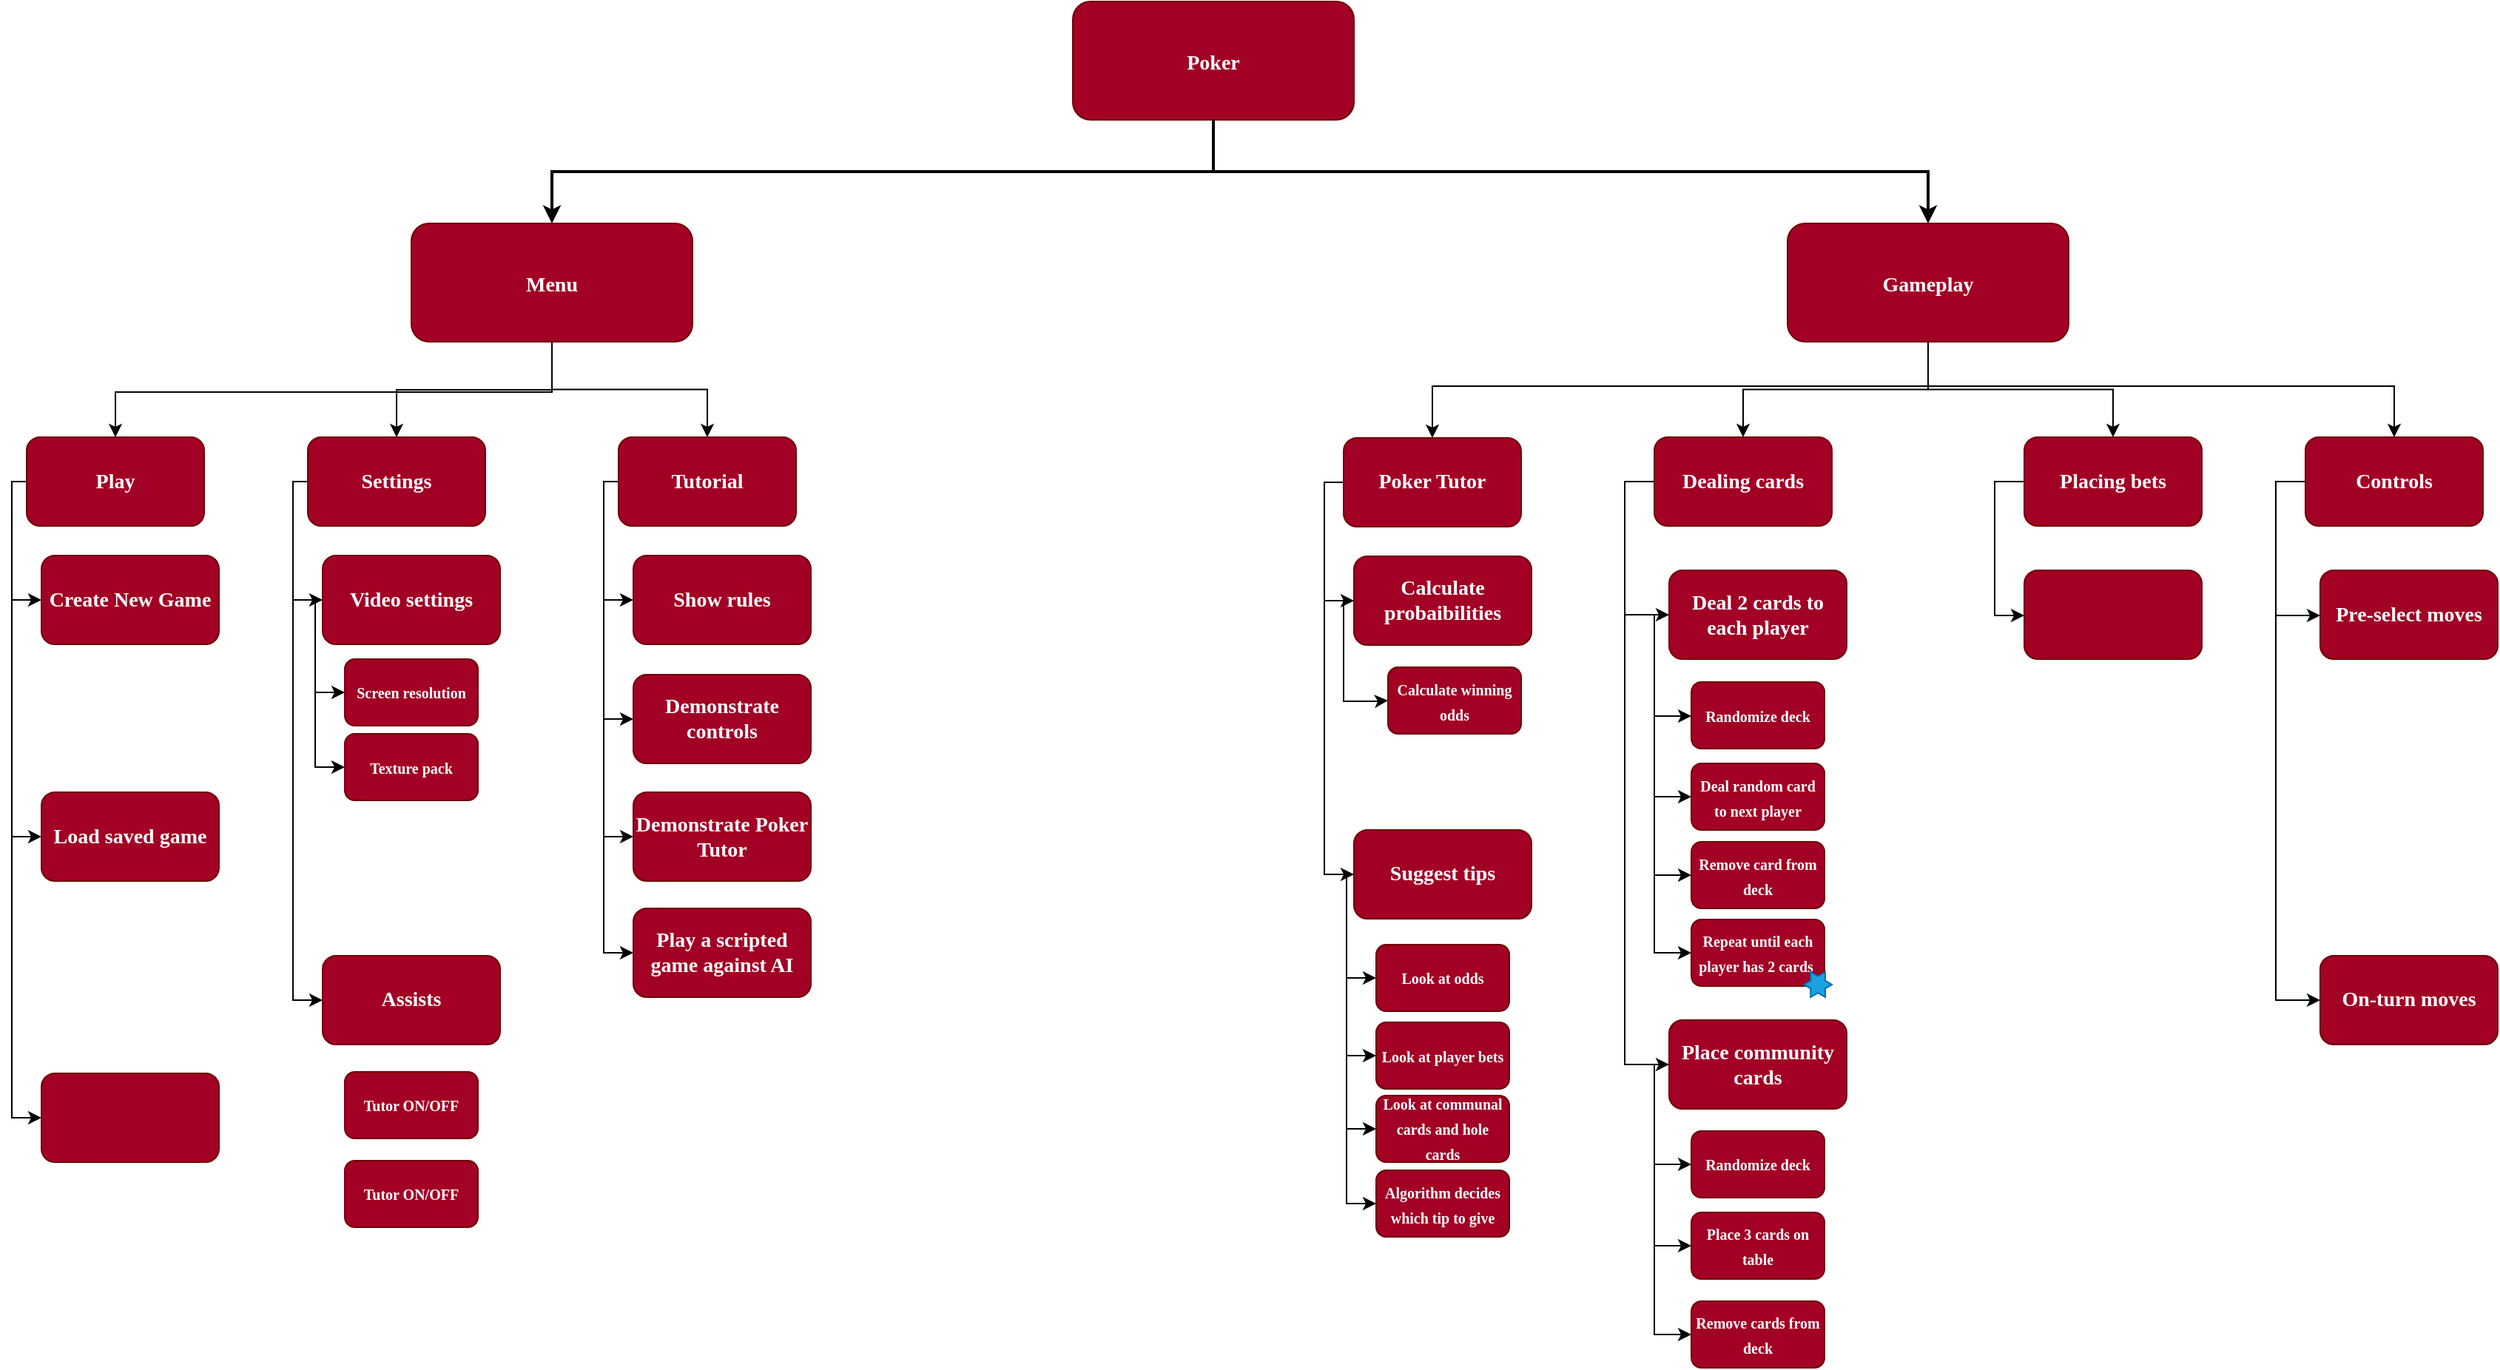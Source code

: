 <mxfile version="15.2.9" type="device"><diagram name="Page-1" id="2c0d36ab-eaac-3732-788b-9136903baeff"><mxGraphModel dx="1422" dy="737" grid="1" gridSize="10" guides="1" tooltips="1" connect="1" arrows="1" fold="1" page="1" pageScale="1.5" pageWidth="1169" pageHeight="827" background="none" math="0" shadow="0"><root><mxCell id="0"/><mxCell id="1" parent="0"/><mxCell id="2" value="Poker" style="rounded=1;fillColor=#a20025;strokeColor=#6F0000;fontColor=#ffffff;fontStyle=1;fontFamily=Tahoma;fontSize=14" parent="1" vertex="1"><mxGeometry x="747" y="20" width="190" height="80" as="geometry"/></mxCell><mxCell id="Rx4orw5l7yUvyc0OEFHk-131" value="" style="edgeStyle=orthogonalEdgeStyle;rounded=0;orthogonalLoop=1;jettySize=auto;html=1;" parent="1" source="4" target="Rx4orw5l7yUvyc0OEFHk-130" edge="1"><mxGeometry relative="1" as="geometry"/></mxCell><mxCell id="Rx4orw5l7yUvyc0OEFHk-135" value="" style="edgeStyle=orthogonalEdgeStyle;rounded=0;orthogonalLoop=1;jettySize=auto;html=1;" parent="1" source="4" target="Rx4orw5l7yUvyc0OEFHk-134" edge="1"><mxGeometry relative="1" as="geometry"/></mxCell><mxCell id="i-bjAkMmNmpcuHr74kwM-69" style="edgeStyle=orthogonalEdgeStyle;rounded=0;orthogonalLoop=1;jettySize=auto;html=1;entryX=0.5;entryY=0;entryDx=0;entryDy=0;" edge="1" parent="1" source="4" target="i-bjAkMmNmpcuHr74kwM-67"><mxGeometry relative="1" as="geometry"><Array as="points"><mxPoint x="1325" y="280"/><mxPoint x="990" y="280"/></Array></mxGeometry></mxCell><mxCell id="i-bjAkMmNmpcuHr74kwM-70" style="edgeStyle=orthogonalEdgeStyle;rounded=0;orthogonalLoop=1;jettySize=auto;html=1;entryX=0.5;entryY=0;entryDx=0;entryDy=0;" edge="1" parent="1" source="4" target="i-bjAkMmNmpcuHr74kwM-63"><mxGeometry relative="1" as="geometry"><Array as="points"><mxPoint x="1325" y="280"/><mxPoint x="1640" y="280"/></Array></mxGeometry></mxCell><mxCell id="4" value="Gameplay" style="rounded=1;fillColor=#a20025;strokeColor=#6F0000;fontColor=#ffffff;fontStyle=1;fontFamily=Tahoma;fontSize=14" parent="1" vertex="1"><mxGeometry x="1230.0" y="170" width="190" height="80" as="geometry"/></mxCell><mxCell id="9" value="" style="edgeStyle=elbowEdgeStyle;elbow=vertical;strokeWidth=2;rounded=0" parent="1" source="2" target="4" edge="1"><mxGeometry x="327" y="50" width="100" height="100" as="geometry"><mxPoint x="327" y="150" as="sourcePoint"/><mxPoint x="427" y="50" as="targetPoint"/></mxGeometry></mxCell><mxCell id="Rx4orw5l7yUvyc0OEFHk-141" value="" style="edgeStyle=orthogonalEdgeStyle;rounded=0;orthogonalLoop=1;jettySize=auto;html=1;entryX=0.5;entryY=0;entryDx=0;entryDy=0;" parent="1" source="13" target="Rx4orw5l7yUvyc0OEFHk-140" edge="1"><mxGeometry relative="1" as="geometry"><Array as="points"><mxPoint x="395" y="282.5"/><mxPoint x="290" y="282.5"/></Array></mxGeometry></mxCell><mxCell id="Rx4orw5l7yUvyc0OEFHk-142" style="edgeStyle=orthogonalEdgeStyle;rounded=0;orthogonalLoop=1;jettySize=auto;html=1;" parent="1" source="13" edge="1"><mxGeometry relative="1" as="geometry"><mxPoint x="100" y="314.5" as="targetPoint"/><Array as="points"><mxPoint x="395" y="284"/><mxPoint x="100" y="284"/></Array></mxGeometry></mxCell><mxCell id="Rx4orw5l7yUvyc0OEFHk-145" value="" style="edgeStyle=orthogonalEdgeStyle;rounded=0;orthogonalLoop=1;jettySize=auto;html=1;" parent="1" source="13" target="Rx4orw5l7yUvyc0OEFHk-144" edge="1"><mxGeometry relative="1" as="geometry"/></mxCell><mxCell id="13" value="Menu" style="rounded=1;fillColor=#a20025;strokeColor=#6F0000;fontColor=#ffffff;fontStyle=1;fontFamily=Tahoma;fontSize=14" parent="1" vertex="1"><mxGeometry x="300" y="170" width="190" height="80" as="geometry"/></mxCell><mxCell id="61" value="" style="edgeStyle=elbowEdgeStyle;elbow=vertical;strokeWidth=2;rounded=0" parent="1" source="2" target="13" edge="1"><mxGeometry x="-33" y="-30" width="100" height="100" as="geometry"><mxPoint x="-33" y="70" as="sourcePoint"/><mxPoint x="67" y="-30" as="targetPoint"/></mxGeometry></mxCell><mxCell id="Rx4orw5l7yUvyc0OEFHk-133" value="" style="edgeStyle=orthogonalEdgeStyle;rounded=0;orthogonalLoop=1;jettySize=auto;html=1;exitX=0;exitY=0.5;exitDx=0;exitDy=0;entryX=0;entryY=0.5;entryDx=0;entryDy=0;" parent="1" source="Rx4orw5l7yUvyc0OEFHk-130" target="Rx4orw5l7yUvyc0OEFHk-132" edge="1"><mxGeometry relative="1" as="geometry"/></mxCell><mxCell id="i-bjAkMmNmpcuHr74kwM-62" style="edgeStyle=orthogonalEdgeStyle;rounded=0;orthogonalLoop=1;jettySize=auto;html=1;exitX=0;exitY=0.5;exitDx=0;exitDy=0;entryX=0;entryY=0.5;entryDx=0;entryDy=0;" edge="1" parent="1" source="Rx4orw5l7yUvyc0OEFHk-130" target="i-bjAkMmNmpcuHr74kwM-61"><mxGeometry relative="1" as="geometry"><mxPoint x="1150" y="635" as="targetPoint"/><Array as="points"><mxPoint x="1120" y="344"/><mxPoint x="1120" y="738"/></Array></mxGeometry></mxCell><mxCell id="Rx4orw5l7yUvyc0OEFHk-130" value="Dealing cards" style="whiteSpace=wrap;html=1;rounded=1;fontFamily=Tahoma;fontSize=14;fontColor=#ffffff;fontStyle=1;strokeColor=#6F0000;fillColor=#a20025;" parent="1" vertex="1"><mxGeometry x="1140.0" y="314.5" width="120" height="60" as="geometry"/></mxCell><mxCell id="i-bjAkMmNmpcuHr74kwM-83" style="edgeStyle=orthogonalEdgeStyle;rounded=0;orthogonalLoop=1;jettySize=auto;html=1;entryX=0;entryY=0.5;entryDx=0;entryDy=0;" edge="1" parent="1" source="Rx4orw5l7yUvyc0OEFHk-132" target="i-bjAkMmNmpcuHr74kwM-79"><mxGeometry relative="1" as="geometry"><mxPoint x="1130" y="510" as="targetPoint"/><Array as="points"><mxPoint x="1140" y="435"/><mxPoint x="1140" y="503"/><mxPoint x="1165" y="503"/></Array></mxGeometry></mxCell><mxCell id="i-bjAkMmNmpcuHr74kwM-84" style="edgeStyle=orthogonalEdgeStyle;rounded=0;orthogonalLoop=1;jettySize=auto;html=1;entryX=0;entryY=0.5;entryDx=0;entryDy=0;" edge="1" parent="1" source="Rx4orw5l7yUvyc0OEFHk-132" target="i-bjAkMmNmpcuHr74kwM-82"><mxGeometry relative="1" as="geometry"><mxPoint x="1130" y="620" as="targetPoint"/><Array as="points"><mxPoint x="1140" y="435"/><mxPoint x="1140" y="611"/></Array></mxGeometry></mxCell><mxCell id="i-bjAkMmNmpcuHr74kwM-85" style="edgeStyle=orthogonalEdgeStyle;rounded=0;orthogonalLoop=1;jettySize=auto;html=1;entryX=0;entryY=0.5;entryDx=0;entryDy=0;" edge="1" parent="1" source="Rx4orw5l7yUvyc0OEFHk-132" target="i-bjAkMmNmpcuHr74kwM-81"><mxGeometry relative="1" as="geometry"><mxPoint x="1140" y="580" as="targetPoint"/><Array as="points"><mxPoint x="1140" y="435"/><mxPoint x="1140" y="558"/></Array></mxGeometry></mxCell><mxCell id="i-bjAkMmNmpcuHr74kwM-116" style="edgeStyle=orthogonalEdgeStyle;rounded=0;orthogonalLoop=1;jettySize=auto;html=1;entryX=0;entryY=0.5;entryDx=0;entryDy=0;" edge="1" parent="1" source="Rx4orw5l7yUvyc0OEFHk-132" target="i-bjAkMmNmpcuHr74kwM-115"><mxGeometry relative="1" as="geometry"><mxPoint x="1140" y="680" as="targetPoint"/><Array as="points"><mxPoint x="1140" y="434"/><mxPoint x="1140" y="663"/></Array></mxGeometry></mxCell><mxCell id="Rx4orw5l7yUvyc0OEFHk-132" value="Deal 2 cards to each player" style="whiteSpace=wrap;html=1;rounded=1;fontFamily=Tahoma;fontSize=14;fontColor=#ffffff;fontStyle=1;strokeColor=#6F0000;fillColor=#a20025;" parent="1" vertex="1"><mxGeometry x="1150.0" y="404.5" width="120" height="60" as="geometry"/></mxCell><mxCell id="Rx4orw5l7yUvyc0OEFHk-137" value="" style="edgeStyle=orthogonalEdgeStyle;rounded=0;orthogonalLoop=1;jettySize=auto;html=1;exitX=0;exitY=0.5;exitDx=0;exitDy=0;" parent="1" source="Rx4orw5l7yUvyc0OEFHk-134" target="Rx4orw5l7yUvyc0OEFHk-136" edge="1"><mxGeometry relative="1" as="geometry"><Array as="points"><mxPoint x="1370" y="344"/><mxPoint x="1370" y="435"/></Array></mxGeometry></mxCell><mxCell id="Rx4orw5l7yUvyc0OEFHk-134" value="Placing bets" style="whiteSpace=wrap;html=1;rounded=1;fontFamily=Tahoma;fontSize=14;fontColor=#ffffff;fontStyle=1;strokeColor=#6F0000;fillColor=#a20025;" parent="1" vertex="1"><mxGeometry x="1390.0" y="314.5" width="120" height="60" as="geometry"/></mxCell><mxCell id="Rx4orw5l7yUvyc0OEFHk-136" value="" style="whiteSpace=wrap;html=1;rounded=1;fontFamily=Tahoma;fontSize=14;fontColor=#ffffff;fontStyle=1;strokeColor=#6F0000;fillColor=#a20025;" parent="1" vertex="1"><mxGeometry x="1390.0" y="404.5" width="120" height="60" as="geometry"/></mxCell><mxCell id="vIeQeAYrQMvEayc7As_n-66" value="" style="edgeStyle=orthogonalEdgeStyle;rounded=0;orthogonalLoop=1;jettySize=auto;html=1;" parent="1" source="Rx4orw5l7yUvyc0OEFHk-140" target="vIeQeAYrQMvEayc7As_n-65" edge="1"><mxGeometry relative="1" as="geometry"><Array as="points"><mxPoint x="220" y="344.5"/><mxPoint x="220" y="424.5"/></Array></mxGeometry></mxCell><mxCell id="vIeQeAYrQMvEayc7As_n-68" style="edgeStyle=orthogonalEdgeStyle;rounded=0;orthogonalLoop=1;jettySize=auto;html=1;entryX=0;entryY=0.5;entryDx=0;entryDy=0;" parent="1" source="Rx4orw5l7yUvyc0OEFHk-140" target="vIeQeAYrQMvEayc7As_n-69" edge="1"><mxGeometry relative="1" as="geometry"><mxPoint x="210" y="594.5" as="targetPoint"/><Array as="points"><mxPoint x="220" y="345"/><mxPoint x="220" y="695"/></Array></mxGeometry></mxCell><mxCell id="Rx4orw5l7yUvyc0OEFHk-140" value="Settings" style="whiteSpace=wrap;html=1;rounded=1;fontFamily=Tahoma;fontSize=14;fontColor=#ffffff;fontStyle=1;strokeColor=#6F0000;fillColor=#a20025;" parent="1" vertex="1"><mxGeometry x="230" y="314.5" width="120" height="60" as="geometry"/></mxCell><mxCell id="Rx4orw5l7yUvyc0OEFHk-152" value="" style="edgeStyle=orthogonalEdgeStyle;rounded=0;orthogonalLoop=1;jettySize=auto;html=1;entryX=0;entryY=0.5;entryDx=0;entryDy=0;exitX=0;exitY=0.5;exitDx=0;exitDy=0;" parent="1" source="Rx4orw5l7yUvyc0OEFHk-143" target="Rx4orw5l7yUvyc0OEFHk-151" edge="1"><mxGeometry relative="1" as="geometry"><Array as="points"><mxPoint x="30" y="344.5"/><mxPoint x="30" y="424.5"/><mxPoint x="50" y="424.5"/></Array></mxGeometry></mxCell><mxCell id="vIeQeAYrQMvEayc7As_n-62" value="" style="edgeStyle=orthogonalEdgeStyle;rounded=0;orthogonalLoop=1;jettySize=auto;html=1;" parent="1" source="Rx4orw5l7yUvyc0OEFHk-143" target="vIeQeAYrQMvEayc7As_n-61" edge="1"><mxGeometry relative="1" as="geometry"><Array as="points"><mxPoint x="30" y="344.5"/><mxPoint x="30" y="584.5"/></Array></mxGeometry></mxCell><mxCell id="vIeQeAYrQMvEayc7As_n-64" value="" style="edgeStyle=orthogonalEdgeStyle;rounded=0;orthogonalLoop=1;jettySize=auto;html=1;" parent="1" source="Rx4orw5l7yUvyc0OEFHk-143" target="vIeQeAYrQMvEayc7As_n-63" edge="1"><mxGeometry relative="1" as="geometry"><Array as="points"><mxPoint x="30" y="344.5"/><mxPoint x="30" y="774.5"/></Array></mxGeometry></mxCell><mxCell id="Rx4orw5l7yUvyc0OEFHk-143" value="Play" style="whiteSpace=wrap;html=1;rounded=1;fontFamily=Tahoma;fontSize=14;fontColor=#ffffff;fontStyle=1;strokeColor=#6F0000;fillColor=#a20025;" parent="1" vertex="1"><mxGeometry x="40" y="314.5" width="120" height="60" as="geometry"/></mxCell><mxCell id="vIeQeAYrQMvEayc7As_n-74" style="edgeStyle=orthogonalEdgeStyle;rounded=0;orthogonalLoop=1;jettySize=auto;html=1;entryX=0;entryY=0.5;entryDx=0;entryDy=0;" parent="1" source="Rx4orw5l7yUvyc0OEFHk-144" target="vIeQeAYrQMvEayc7As_n-73" edge="1"><mxGeometry relative="1" as="geometry"><mxPoint x="420" y="434.5" as="targetPoint"/><Array as="points"><mxPoint x="430" y="344.5"/><mxPoint x="430" y="424.5"/></Array></mxGeometry></mxCell><mxCell id="i-bjAkMmNmpcuHr74kwM-89" style="edgeStyle=orthogonalEdgeStyle;rounded=0;orthogonalLoop=1;jettySize=auto;html=1;entryX=0;entryY=0.5;entryDx=0;entryDy=0;" edge="1" parent="1" source="Rx4orw5l7yUvyc0OEFHk-144" target="i-bjAkMmNmpcuHr74kwM-86"><mxGeometry relative="1" as="geometry"><mxPoint x="420" y="520" as="targetPoint"/><Array as="points"><mxPoint x="430" y="345"/><mxPoint x="430" y="505"/></Array></mxGeometry></mxCell><mxCell id="i-bjAkMmNmpcuHr74kwM-90" style="edgeStyle=orthogonalEdgeStyle;rounded=0;orthogonalLoop=1;jettySize=auto;html=1;entryX=0;entryY=0.5;entryDx=0;entryDy=0;" edge="1" parent="1" source="Rx4orw5l7yUvyc0OEFHk-144" target="i-bjAkMmNmpcuHr74kwM-87"><mxGeometry relative="1" as="geometry"><mxPoint x="420" y="600" as="targetPoint"/><Array as="points"><mxPoint x="430" y="345"/><mxPoint x="430" y="585"/></Array></mxGeometry></mxCell><mxCell id="i-bjAkMmNmpcuHr74kwM-99" style="edgeStyle=orthogonalEdgeStyle;rounded=0;orthogonalLoop=1;jettySize=auto;html=1;entryX=0;entryY=0.5;entryDx=0;entryDy=0;" edge="1" parent="1" source="Rx4orw5l7yUvyc0OEFHk-144" target="i-bjAkMmNmpcuHr74kwM-98"><mxGeometry relative="1" as="geometry"><mxPoint x="420" y="670" as="targetPoint"/><Array as="points"><mxPoint x="430" y="345"/><mxPoint x="430" y="663"/></Array></mxGeometry></mxCell><mxCell id="Rx4orw5l7yUvyc0OEFHk-144" value="Tutorial" style="whiteSpace=wrap;html=1;rounded=1;fontFamily=Tahoma;fontSize=14;fontColor=#ffffff;fontStyle=1;strokeColor=#6F0000;fillColor=#a20025;" parent="1" vertex="1"><mxGeometry x="440" y="314.5" width="120" height="60" as="geometry"/></mxCell><mxCell id="Rx4orw5l7yUvyc0OEFHk-151" value="Create New Game" style="whiteSpace=wrap;html=1;rounded=1;fontFamily=Tahoma;fontSize=14;fontColor=#ffffff;fontStyle=1;strokeColor=#6F0000;fillColor=#a20025;" parent="1" vertex="1"><mxGeometry x="50" y="394.5" width="120" height="60" as="geometry"/></mxCell><mxCell id="vIeQeAYrQMvEayc7As_n-61" value="Load saved game" style="whiteSpace=wrap;html=1;rounded=1;fontFamily=Tahoma;fontSize=14;fontColor=#ffffff;fontStyle=1;strokeColor=#6F0000;fillColor=#a20025;" parent="1" vertex="1"><mxGeometry x="50" y="554.5" width="120" height="60" as="geometry"/></mxCell><mxCell id="vIeQeAYrQMvEayc7As_n-63" value="" style="whiteSpace=wrap;html=1;rounded=1;fontFamily=Tahoma;fontSize=14;fontColor=#ffffff;fontStyle=1;strokeColor=#6F0000;fillColor=#a20025;" parent="1" vertex="1"><mxGeometry x="50" y="744.5" width="120" height="60" as="geometry"/></mxCell><mxCell id="i-bjAkMmNmpcuHr74kwM-113" style="edgeStyle=orthogonalEdgeStyle;rounded=0;orthogonalLoop=1;jettySize=auto;html=1;entryX=0;entryY=0.5;entryDx=0;entryDy=0;" edge="1" parent="1" source="vIeQeAYrQMvEayc7As_n-65" target="i-bjAkMmNmpcuHr74kwM-111"><mxGeometry relative="1" as="geometry"><mxPoint x="220" y="500" as="targetPoint"/><Array as="points"><mxPoint x="235" y="425"/><mxPoint x="235" y="487"/></Array></mxGeometry></mxCell><mxCell id="i-bjAkMmNmpcuHr74kwM-114" style="edgeStyle=orthogonalEdgeStyle;rounded=0;orthogonalLoop=1;jettySize=auto;html=1;entryX=0;entryY=0.5;entryDx=0;entryDy=0;" edge="1" parent="1" source="vIeQeAYrQMvEayc7As_n-65" target="i-bjAkMmNmpcuHr74kwM-112"><mxGeometry relative="1" as="geometry"><mxPoint x="240" y="540" as="targetPoint"/><Array as="points"><mxPoint x="235" y="425"/><mxPoint x="235" y="538"/></Array></mxGeometry></mxCell><mxCell id="vIeQeAYrQMvEayc7As_n-65" value="Video settings" style="whiteSpace=wrap;html=1;rounded=1;fontFamily=Tahoma;fontSize=14;fontColor=#ffffff;fontStyle=1;strokeColor=#6F0000;fillColor=#a20025;" parent="1" vertex="1"><mxGeometry x="240" y="394.5" width="120" height="60" as="geometry"/></mxCell><mxCell id="vIeQeAYrQMvEayc7As_n-69" value="Assists" style="whiteSpace=wrap;html=1;rounded=1;fontFamily=Tahoma;fontSize=14;fontColor=#ffffff;fontStyle=1;strokeColor=#6F0000;fillColor=#a20025;" parent="1" vertex="1"><mxGeometry x="240" y="665" width="120" height="60" as="geometry"/></mxCell><mxCell id="vIeQeAYrQMvEayc7As_n-73" value="Show rules" style="whiteSpace=wrap;html=1;rounded=1;fontFamily=Tahoma;fontSize=14;fontColor=#ffffff;fontStyle=1;strokeColor=#6F0000;fillColor=#a20025;" parent="1" vertex="1"><mxGeometry x="450" y="394.5" width="120" height="60" as="geometry"/></mxCell><mxCell id="i-bjAkMmNmpcuHr74kwM-94" style="edgeStyle=orthogonalEdgeStyle;rounded=0;orthogonalLoop=1;jettySize=auto;html=1;entryX=0;entryY=0.5;entryDx=0;entryDy=0;" edge="1" parent="1" source="i-bjAkMmNmpcuHr74kwM-61" target="i-bjAkMmNmpcuHr74kwM-91"><mxGeometry relative="1" as="geometry"><mxPoint x="1130" y="818.5" as="targetPoint"/><Array as="points"><mxPoint x="1140" y="738.5"/><mxPoint x="1140" y="806.5"/></Array></mxGeometry></mxCell><mxCell id="i-bjAkMmNmpcuHr74kwM-95" style="edgeStyle=orthogonalEdgeStyle;rounded=0;orthogonalLoop=1;jettySize=auto;html=1;entryX=0;entryY=0.5;entryDx=0;entryDy=0;" edge="1" parent="1" source="i-bjAkMmNmpcuHr74kwM-61" target="i-bjAkMmNmpcuHr74kwM-92"><mxGeometry relative="1" as="geometry"><mxPoint x="1130" y="868.5" as="targetPoint"/><Array as="points"><mxPoint x="1140" y="738.5"/><mxPoint x="1140" y="860.5"/></Array></mxGeometry></mxCell><mxCell id="i-bjAkMmNmpcuHr74kwM-97" style="edgeStyle=orthogonalEdgeStyle;rounded=0;orthogonalLoop=1;jettySize=auto;html=1;entryX=0;entryY=0.5;entryDx=0;entryDy=0;" edge="1" parent="1" source="i-bjAkMmNmpcuHr74kwM-61" target="i-bjAkMmNmpcuHr74kwM-93"><mxGeometry relative="1" as="geometry"><mxPoint x="1120" y="918.5" as="targetPoint"/><Array as="points"><mxPoint x="1140" y="738.5"/><mxPoint x="1140" y="920.5"/></Array></mxGeometry></mxCell><mxCell id="i-bjAkMmNmpcuHr74kwM-61" value="Place community cards" style="whiteSpace=wrap;html=1;rounded=1;fontFamily=Tahoma;fontSize=14;fontColor=#ffffff;fontStyle=1;strokeColor=#6F0000;fillColor=#a20025;" vertex="1" parent="1"><mxGeometry x="1150.0" y="708.5" width="120" height="60" as="geometry"/></mxCell><mxCell id="i-bjAkMmNmpcuHr74kwM-64" style="edgeStyle=orthogonalEdgeStyle;rounded=0;orthogonalLoop=1;jettySize=auto;html=1;entryX=0;entryY=0.5;entryDx=0;entryDy=0;" edge="1" parent="1" source="i-bjAkMmNmpcuHr74kwM-63" target="i-bjAkMmNmpcuHr74kwM-65"><mxGeometry relative="1" as="geometry"><mxPoint x="1560.0" y="494.5" as="targetPoint"/><Array as="points"><mxPoint x="1560" y="344"/><mxPoint x="1560" y="435"/><mxPoint x="1590" y="435"/></Array></mxGeometry></mxCell><mxCell id="i-bjAkMmNmpcuHr74kwM-68" style="edgeStyle=orthogonalEdgeStyle;rounded=0;orthogonalLoop=1;jettySize=auto;html=1;entryX=0;entryY=0.5;entryDx=0;entryDy=0;" edge="1" parent="1" source="i-bjAkMmNmpcuHr74kwM-63" target="i-bjAkMmNmpcuHr74kwM-66"><mxGeometry relative="1" as="geometry"><mxPoint x="1560" y="700" as="targetPoint"/><Array as="points"><mxPoint x="1560" y="344"/><mxPoint x="1560" y="695"/></Array></mxGeometry></mxCell><mxCell id="i-bjAkMmNmpcuHr74kwM-63" value="Controls" style="whiteSpace=wrap;html=1;rounded=1;fontFamily=Tahoma;fontSize=14;fontColor=#ffffff;fontStyle=1;strokeColor=#6F0000;fillColor=#a20025;" vertex="1" parent="1"><mxGeometry x="1580.0" y="314.5" width="120" height="60" as="geometry"/></mxCell><mxCell id="i-bjAkMmNmpcuHr74kwM-65" value="Pre-select moves" style="whiteSpace=wrap;html=1;rounded=1;fontFamily=Tahoma;fontSize=14;fontColor=#ffffff;fontStyle=1;strokeColor=#6F0000;fillColor=#a20025;" vertex="1" parent="1"><mxGeometry x="1590.0" y="404.5" width="120" height="60" as="geometry"/></mxCell><mxCell id="i-bjAkMmNmpcuHr74kwM-66" value="On-turn moves" style="whiteSpace=wrap;html=1;rounded=1;fontFamily=Tahoma;fontSize=14;fontColor=#ffffff;fontStyle=1;strokeColor=#6F0000;fillColor=#a20025;" vertex="1" parent="1"><mxGeometry x="1590.0" y="665" width="120" height="60" as="geometry"/></mxCell><mxCell id="i-bjAkMmNmpcuHr74kwM-71" style="edgeStyle=orthogonalEdgeStyle;rounded=0;orthogonalLoop=1;jettySize=auto;html=1;entryX=0;entryY=0.5;entryDx=0;entryDy=0;" edge="1" parent="1" source="i-bjAkMmNmpcuHr74kwM-67" target="i-bjAkMmNmpcuHr74kwM-72"><mxGeometry relative="1" as="geometry"><mxPoint x="910" y="420" as="targetPoint"/><Array as="points"><mxPoint x="917" y="345"/><mxPoint x="917" y="425"/></Array></mxGeometry></mxCell><mxCell id="i-bjAkMmNmpcuHr74kwM-76" style="edgeStyle=orthogonalEdgeStyle;rounded=0;orthogonalLoop=1;jettySize=auto;html=1;entryX=0;entryY=0.5;entryDx=0;entryDy=0;" edge="1" parent="1" source="i-bjAkMmNmpcuHr74kwM-67" target="i-bjAkMmNmpcuHr74kwM-73"><mxGeometry relative="1" as="geometry"><mxPoint x="910" y="620" as="targetPoint"/><Array as="points"><mxPoint x="917" y="345"/><mxPoint x="917" y="610"/></Array></mxGeometry></mxCell><mxCell id="i-bjAkMmNmpcuHr74kwM-67" value="Poker Tutor" style="whiteSpace=wrap;html=1;rounded=1;fontFamily=Tahoma;fontSize=14;fontColor=#ffffff;fontStyle=1;strokeColor=#6F0000;fillColor=#a20025;" vertex="1" parent="1"><mxGeometry x="930.0" y="315" width="120" height="60" as="geometry"/></mxCell><mxCell id="i-bjAkMmNmpcuHr74kwM-75" style="edgeStyle=orthogonalEdgeStyle;rounded=0;orthogonalLoop=1;jettySize=auto;html=1;entryX=0;entryY=0.5;entryDx=0;entryDy=0;" edge="1" parent="1" source="i-bjAkMmNmpcuHr74kwM-72" target="i-bjAkMmNmpcuHr74kwM-74"><mxGeometry relative="1" as="geometry"><mxPoint x="910" y="510" as="targetPoint"/><Array as="points"><mxPoint x="930" y="425"/><mxPoint x="930" y="493"/><mxPoint x="952" y="493"/></Array></mxGeometry></mxCell><mxCell id="i-bjAkMmNmpcuHr74kwM-72" value="Calculate probaibilities" style="whiteSpace=wrap;html=1;rounded=1;fontFamily=Tahoma;fontSize=14;fontColor=#ffffff;fontStyle=1;strokeColor=#6F0000;fillColor=#a20025;" vertex="1" parent="1"><mxGeometry x="937.0" y="395" width="120" height="60" as="geometry"/></mxCell><mxCell id="i-bjAkMmNmpcuHr74kwM-104" style="edgeStyle=orthogonalEdgeStyle;rounded=0;orthogonalLoop=1;jettySize=auto;html=1;entryX=0;entryY=0.5;entryDx=0;entryDy=0;" edge="1" parent="1" source="i-bjAkMmNmpcuHr74kwM-73" target="i-bjAkMmNmpcuHr74kwM-100"><mxGeometry relative="1" as="geometry"><Array as="points"><mxPoint x="932" y="610"/><mxPoint x="932" y="680"/></Array></mxGeometry></mxCell><mxCell id="i-bjAkMmNmpcuHr74kwM-105" style="edgeStyle=orthogonalEdgeStyle;rounded=0;orthogonalLoop=1;jettySize=auto;html=1;entryX=0;entryY=0.5;entryDx=0;entryDy=0;" edge="1" parent="1" source="i-bjAkMmNmpcuHr74kwM-73" target="i-bjAkMmNmpcuHr74kwM-101"><mxGeometry relative="1" as="geometry"><mxPoint x="910" y="740" as="targetPoint"/><Array as="points"><mxPoint x="932" y="610"/><mxPoint x="932" y="733"/></Array></mxGeometry></mxCell><mxCell id="i-bjAkMmNmpcuHr74kwM-106" style="edgeStyle=orthogonalEdgeStyle;rounded=0;orthogonalLoop=1;jettySize=auto;html=1;entryX=0;entryY=0.5;entryDx=0;entryDy=0;" edge="1" parent="1" source="i-bjAkMmNmpcuHr74kwM-73" target="i-bjAkMmNmpcuHr74kwM-102"><mxGeometry relative="1" as="geometry"><mxPoint x="910" y="800" as="targetPoint"/><Array as="points"><mxPoint x="932" y="610"/><mxPoint x="932" y="833"/></Array></mxGeometry></mxCell><mxCell id="i-bjAkMmNmpcuHr74kwM-107" style="edgeStyle=orthogonalEdgeStyle;rounded=0;orthogonalLoop=1;jettySize=auto;html=1;entryX=0;entryY=0.5;entryDx=0;entryDy=0;exitX=0;exitY=0.5;exitDx=0;exitDy=0;" edge="1" parent="1" source="i-bjAkMmNmpcuHr74kwM-73" target="i-bjAkMmNmpcuHr74kwM-103"><mxGeometry relative="1" as="geometry"><mxPoint x="900" y="790" as="targetPoint"/><Array as="points"><mxPoint x="932" y="610"/><mxPoint x="932" y="782"/></Array></mxGeometry></mxCell><mxCell id="i-bjAkMmNmpcuHr74kwM-73" value="Suggest tips" style="whiteSpace=wrap;html=1;rounded=1;fontFamily=Tahoma;fontSize=14;fontColor=#ffffff;fontStyle=1;strokeColor=#6F0000;fillColor=#a20025;" vertex="1" parent="1"><mxGeometry x="937.0" y="580" width="120" height="60" as="geometry"/></mxCell><mxCell id="i-bjAkMmNmpcuHr74kwM-74" value="&lt;span style=&quot;font-size: 10px&quot;&gt;Calculate winning odds&lt;/span&gt;" style="whiteSpace=wrap;html=1;rounded=1;fontFamily=Tahoma;fontSize=14;fontColor=#ffffff;fontStyle=1;strokeColor=#6F0000;fillColor=#a20025;" vertex="1" parent="1"><mxGeometry x="960" y="470" width="90" height="45" as="geometry"/></mxCell><mxCell id="i-bjAkMmNmpcuHr74kwM-79" value="&lt;font size=&quot;1&quot;&gt;Randomize deck&lt;/font&gt;" style="whiteSpace=wrap;html=1;rounded=1;fontFamily=Tahoma;fontSize=14;fontColor=#ffffff;fontStyle=1;strokeColor=#6F0000;fillColor=#a20025;" vertex="1" parent="1"><mxGeometry x="1165" y="480" width="90" height="45" as="geometry"/></mxCell><mxCell id="i-bjAkMmNmpcuHr74kwM-81" value="&lt;font size=&quot;1&quot;&gt;Deal random card to next player&lt;/font&gt;" style="whiteSpace=wrap;html=1;rounded=1;fontFamily=Tahoma;fontSize=14;fontColor=#ffffff;fontStyle=1;strokeColor=#6F0000;fillColor=#a20025;" vertex="1" parent="1"><mxGeometry x="1165" y="535" width="90" height="45" as="geometry"/></mxCell><mxCell id="i-bjAkMmNmpcuHr74kwM-82" value="&lt;font style=&quot;font-size: 10px&quot;&gt;Remove card from deck&lt;/font&gt;" style="whiteSpace=wrap;html=1;rounded=1;fontFamily=Tahoma;fontSize=14;fontColor=#ffffff;fontStyle=1;strokeColor=#6F0000;fillColor=#a20025;" vertex="1" parent="1"><mxGeometry x="1165" y="588" width="90" height="45" as="geometry"/></mxCell><mxCell id="i-bjAkMmNmpcuHr74kwM-86" value="Demonstrate controls" style="whiteSpace=wrap;html=1;rounded=1;fontFamily=Tahoma;fontSize=14;fontColor=#ffffff;fontStyle=1;strokeColor=#6F0000;fillColor=#a20025;" vertex="1" parent="1"><mxGeometry x="450" y="475" width="120" height="60" as="geometry"/></mxCell><mxCell id="i-bjAkMmNmpcuHr74kwM-87" value="Demonstrate Poker Tutor" style="whiteSpace=wrap;html=1;rounded=1;fontFamily=Tahoma;fontSize=14;fontColor=#ffffff;fontStyle=1;strokeColor=#6F0000;fillColor=#a20025;" vertex="1" parent="1"><mxGeometry x="450" y="554.5" width="120" height="60" as="geometry"/></mxCell><mxCell id="i-bjAkMmNmpcuHr74kwM-91" value="&lt;font size=&quot;1&quot;&gt;Randomize deck&lt;/font&gt;" style="whiteSpace=wrap;html=1;rounded=1;fontFamily=Tahoma;fontSize=14;fontColor=#ffffff;fontStyle=1;strokeColor=#6F0000;fillColor=#a20025;" vertex="1" parent="1"><mxGeometry x="1165" y="783.5" width="90" height="45" as="geometry"/></mxCell><mxCell id="i-bjAkMmNmpcuHr74kwM-92" value="&lt;font size=&quot;1&quot;&gt;Place 3 cards on table&lt;/font&gt;" style="whiteSpace=wrap;html=1;rounded=1;fontFamily=Tahoma;fontSize=14;fontColor=#ffffff;fontStyle=1;strokeColor=#6F0000;fillColor=#a20025;" vertex="1" parent="1"><mxGeometry x="1165" y="838.5" width="90" height="45" as="geometry"/></mxCell><mxCell id="i-bjAkMmNmpcuHr74kwM-93" value="&lt;font size=&quot;1&quot;&gt;Remove cards from deck&lt;/font&gt;" style="whiteSpace=wrap;html=1;rounded=1;fontFamily=Tahoma;fontSize=14;fontColor=#ffffff;fontStyle=1;strokeColor=#6F0000;fillColor=#a20025;" vertex="1" parent="1"><mxGeometry x="1165" y="898.5" width="90" height="45" as="geometry"/></mxCell><mxCell id="i-bjAkMmNmpcuHr74kwM-98" value="Play a scripted game against AI" style="whiteSpace=wrap;html=1;rounded=1;fontFamily=Tahoma;fontSize=14;fontColor=#ffffff;fontStyle=1;strokeColor=#6F0000;fillColor=#a20025;" vertex="1" parent="1"><mxGeometry x="450" y="633" width="120" height="60" as="geometry"/></mxCell><mxCell id="i-bjAkMmNmpcuHr74kwM-100" value="&lt;span style=&quot;font-size: 10px&quot;&gt;Look at odds&lt;/span&gt;" style="whiteSpace=wrap;html=1;rounded=1;fontFamily=Tahoma;fontSize=14;fontColor=#ffffff;fontStyle=1;strokeColor=#6F0000;fillColor=#a20025;" vertex="1" parent="1"><mxGeometry x="952" y="657.5" width="90" height="45" as="geometry"/></mxCell><mxCell id="i-bjAkMmNmpcuHr74kwM-101" value="&lt;span style=&quot;font-size: 10px&quot;&gt;Look at player bets&lt;/span&gt;" style="whiteSpace=wrap;html=1;rounded=1;fontFamily=Tahoma;fontSize=14;fontColor=#ffffff;fontStyle=1;strokeColor=#6F0000;fillColor=#a20025;" vertex="1" parent="1"><mxGeometry x="952" y="710" width="90" height="45" as="geometry"/></mxCell><mxCell id="i-bjAkMmNmpcuHr74kwM-102" value="&lt;span style=&quot;font-size: 10px&quot;&gt;Algorithm decides which tip to give&lt;/span&gt;" style="whiteSpace=wrap;html=1;rounded=1;fontFamily=Tahoma;fontSize=14;fontColor=#ffffff;fontStyle=1;strokeColor=#6F0000;fillColor=#a20025;" vertex="1" parent="1"><mxGeometry x="952" y="810" width="90" height="45" as="geometry"/></mxCell><mxCell id="i-bjAkMmNmpcuHr74kwM-103" value="&lt;span style=&quot;font-size: 10px&quot;&gt;Look at communal cards and hole cards&lt;/span&gt;" style="whiteSpace=wrap;html=1;rounded=1;fontFamily=Tahoma;fontSize=14;fontColor=#ffffff;fontStyle=1;strokeColor=#6F0000;fillColor=#a20025;" vertex="1" parent="1"><mxGeometry x="952" y="759.5" width="90" height="45" as="geometry"/></mxCell><mxCell id="i-bjAkMmNmpcuHr74kwM-109" value="&lt;span style=&quot;font-size: 10px&quot;&gt;Tutor ON/OFF&lt;/span&gt;" style="whiteSpace=wrap;html=1;rounded=1;fontFamily=Tahoma;fontSize=14;fontColor=#ffffff;fontStyle=1;strokeColor=#6F0000;fillColor=#a20025;" vertex="1" parent="1"><mxGeometry x="255" y="743.5" width="90" height="45" as="geometry"/></mxCell><mxCell id="i-bjAkMmNmpcuHr74kwM-110" value="&lt;span style=&quot;font-size: 10px&quot;&gt;Tutor ON/OFF&lt;/span&gt;" style="whiteSpace=wrap;html=1;rounded=1;fontFamily=Tahoma;fontSize=14;fontColor=#ffffff;fontStyle=1;strokeColor=#6F0000;fillColor=#a20025;" vertex="1" parent="1"><mxGeometry x="255" y="803.5" width="90" height="45" as="geometry"/></mxCell><mxCell id="i-bjAkMmNmpcuHr74kwM-111" value="&lt;span style=&quot;font-size: 10px&quot;&gt;Screen resolution&lt;/span&gt;" style="whiteSpace=wrap;html=1;rounded=1;fontFamily=Tahoma;fontSize=14;fontColor=#ffffff;fontStyle=1;strokeColor=#6F0000;fillColor=#a20025;" vertex="1" parent="1"><mxGeometry x="255" y="464.5" width="90" height="45" as="geometry"/></mxCell><mxCell id="i-bjAkMmNmpcuHr74kwM-112" value="&lt;span style=&quot;font-size: 10px&quot;&gt;Texture pack&lt;/span&gt;" style="whiteSpace=wrap;html=1;rounded=1;fontFamily=Tahoma;fontSize=14;fontColor=#ffffff;fontStyle=1;strokeColor=#6F0000;fillColor=#a20025;" vertex="1" parent="1"><mxGeometry x="255" y="515" width="90" height="45" as="geometry"/></mxCell><mxCell id="i-bjAkMmNmpcuHr74kwM-115" value="&lt;font style=&quot;font-size: 10px&quot;&gt;Repeat until each player has 2 cards&amp;nbsp;&lt;/font&gt;" style="whiteSpace=wrap;html=1;rounded=1;fontFamily=Tahoma;fontSize=14;fontColor=#ffffff;fontStyle=1;strokeColor=#6F0000;fillColor=#a20025;" vertex="1" parent="1"><mxGeometry x="1165" y="640.5" width="90" height="45" as="geometry"/></mxCell><mxCell id="i-bjAkMmNmpcuHr74kwM-117" value="" style="verticalLabelPosition=bottom;verticalAlign=top;html=1;shape=mxgraph.basic.6_point_star;fillColor=#1ba1e2;strokeColor=#006EAF;fontColor=#ffffff;" vertex="1" parent="1"><mxGeometry x="1241.11" y="676" width="18.89" height="17" as="geometry"/></mxCell></root></mxGraphModel></diagram></mxfile>